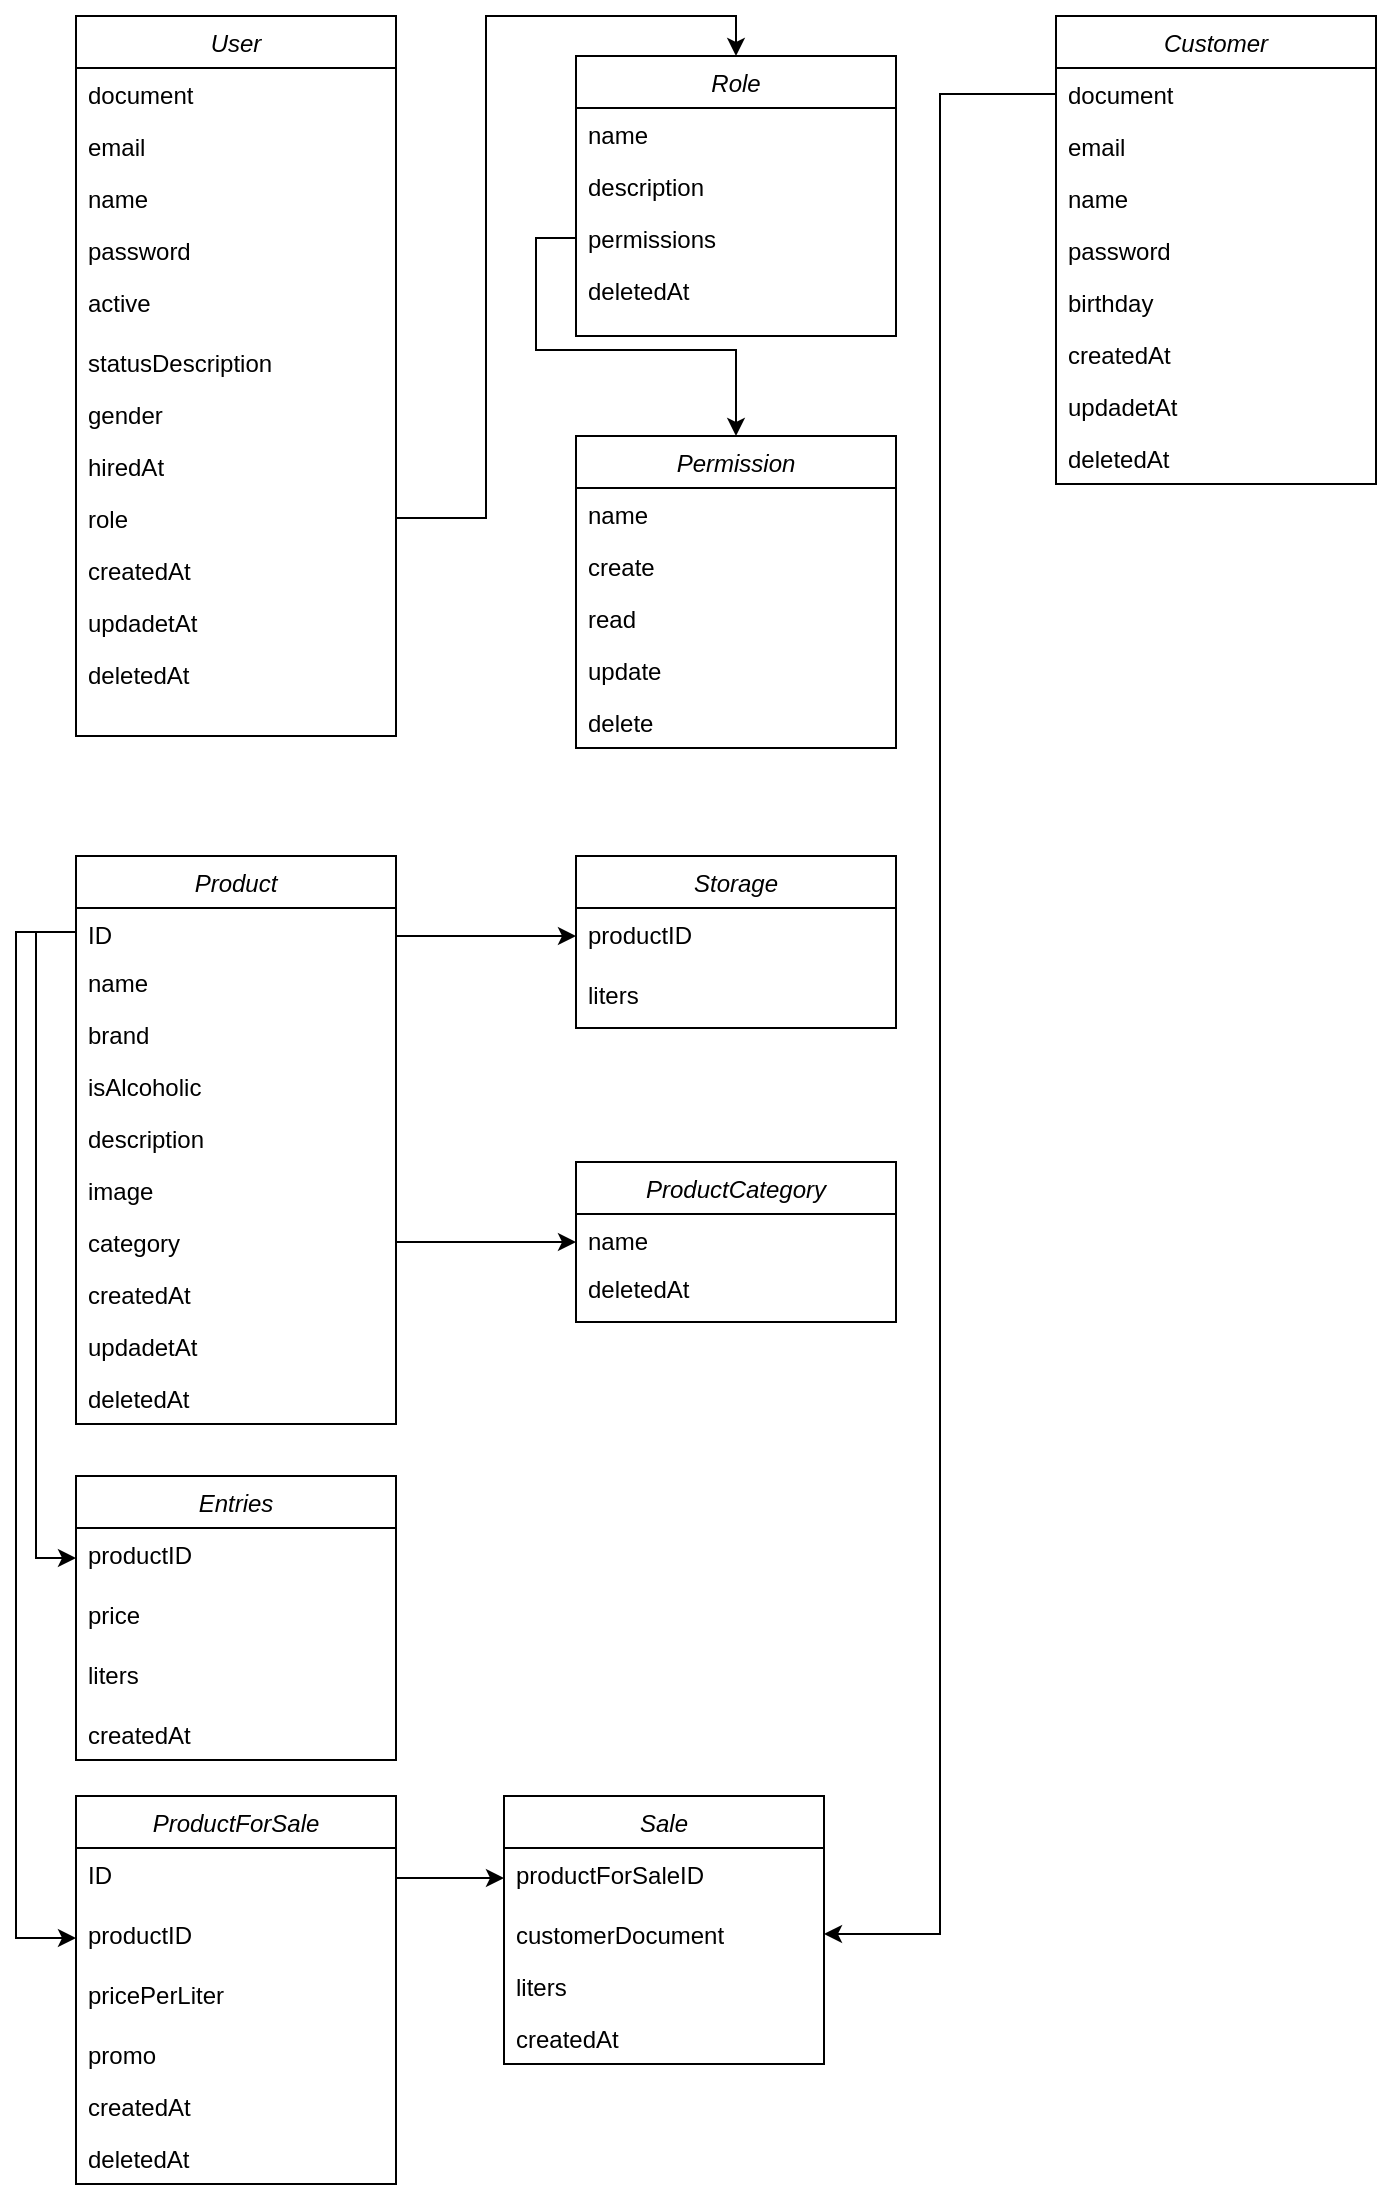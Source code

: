 <mxfile version="18.0.6" type="device"><diagram id="C5RBs43oDa-KdzZeNtuy" name="Page-1"><mxGraphModel dx="1422" dy="865" grid="1" gridSize="10" guides="1" tooltips="1" connect="1" arrows="1" fold="1" page="1" pageScale="1" pageWidth="827" pageHeight="1169" background="#ffffff" math="0" shadow="0"><root><mxCell id="WIyWlLk6GJQsqaUBKTNV-0"/><mxCell id="WIyWlLk6GJQsqaUBKTNV-1" parent="WIyWlLk6GJQsqaUBKTNV-0"/><mxCell id="zkfFHV4jXpPFQw0GAbJ--0" value="User" style="swimlane;fontStyle=2;align=center;verticalAlign=top;childLayout=stackLayout;horizontal=1;startSize=26;horizontalStack=0;resizeParent=1;resizeLast=0;collapsible=1;marginBottom=0;rounded=0;shadow=0;strokeWidth=1;" parent="WIyWlLk6GJQsqaUBKTNV-1" vertex="1"><mxGeometry x="40" y="60" width="160" height="360" as="geometry"><mxRectangle x="230" y="140" width="160" height="26" as="alternateBounds"/></mxGeometry></mxCell><mxCell id="zkfFHV4jXpPFQw0GAbJ--1" value="document" style="text;align=left;verticalAlign=top;spacingLeft=4;spacingRight=4;overflow=hidden;rotatable=0;points=[[0,0.5],[1,0.5]];portConstraint=eastwest;" parent="zkfFHV4jXpPFQw0GAbJ--0" vertex="1"><mxGeometry y="26" width="160" height="26" as="geometry"/></mxCell><mxCell id="zkfFHV4jXpPFQw0GAbJ--2" value="email" style="text;align=left;verticalAlign=top;spacingLeft=4;spacingRight=4;overflow=hidden;rotatable=0;points=[[0,0.5],[1,0.5]];portConstraint=eastwest;rounded=0;shadow=0;html=0;" parent="zkfFHV4jXpPFQw0GAbJ--0" vertex="1"><mxGeometry y="52" width="160" height="26" as="geometry"/></mxCell><mxCell id="zkfFHV4jXpPFQw0GAbJ--3" value="name" style="text;align=left;verticalAlign=top;spacingLeft=4;spacingRight=4;overflow=hidden;rotatable=0;points=[[0,0.5],[1,0.5]];portConstraint=eastwest;rounded=0;shadow=0;html=0;" parent="zkfFHV4jXpPFQw0GAbJ--0" vertex="1"><mxGeometry y="78" width="160" height="26" as="geometry"/></mxCell><mxCell id="DaxRWctdZzs1uWlVdTof-0" value="password" style="text;align=left;verticalAlign=top;spacingLeft=4;spacingRight=4;overflow=hidden;rotatable=0;points=[[0,0.5],[1,0.5]];portConstraint=eastwest;rounded=0;shadow=0;html=0;" parent="zkfFHV4jXpPFQw0GAbJ--0" vertex="1"><mxGeometry y="104" width="160" height="26" as="geometry"/></mxCell><mxCell id="DaxRWctdZzs1uWlVdTof-1" value="active" style="text;align=left;verticalAlign=top;spacingLeft=4;spacingRight=4;overflow=hidden;rotatable=0;points=[[0,0.5],[1,0.5]];portConstraint=eastwest;rounded=0;shadow=0;html=0;" parent="zkfFHV4jXpPFQw0GAbJ--0" vertex="1"><mxGeometry y="130" width="160" height="30" as="geometry"/></mxCell><mxCell id="DaxRWctdZzs1uWlVdTof-2" value="statusDescription" style="text;align=left;verticalAlign=top;spacingLeft=4;spacingRight=4;overflow=hidden;rotatable=0;points=[[0,0.5],[1,0.5]];portConstraint=eastwest;rounded=0;shadow=0;html=0;" parent="zkfFHV4jXpPFQw0GAbJ--0" vertex="1"><mxGeometry y="160" width="160" height="26" as="geometry"/></mxCell><mxCell id="DaxRWctdZzs1uWlVdTof-3" value="gender" style="text;align=left;verticalAlign=top;spacingLeft=4;spacingRight=4;overflow=hidden;rotatable=0;points=[[0,0.5],[1,0.5]];portConstraint=eastwest;rounded=0;shadow=0;html=0;" parent="zkfFHV4jXpPFQw0GAbJ--0" vertex="1"><mxGeometry y="186" width="160" height="26" as="geometry"/></mxCell><mxCell id="DaxRWctdZzs1uWlVdTof-4" value="hiredAt" style="text;align=left;verticalAlign=top;spacingLeft=4;spacingRight=4;overflow=hidden;rotatable=0;points=[[0,0.5],[1,0.5]];portConstraint=eastwest;rounded=0;shadow=0;html=0;" parent="zkfFHV4jXpPFQw0GAbJ--0" vertex="1"><mxGeometry y="212" width="160" height="26" as="geometry"/></mxCell><mxCell id="DaxRWctdZzs1uWlVdTof-5" value="role" style="text;align=left;verticalAlign=top;spacingLeft=4;spacingRight=4;overflow=hidden;rotatable=0;points=[[0,0.5],[1,0.5]];portConstraint=eastwest;rounded=0;shadow=0;html=0;" parent="zkfFHV4jXpPFQw0GAbJ--0" vertex="1"><mxGeometry y="238" width="160" height="26" as="geometry"/></mxCell><mxCell id="DaxRWctdZzs1uWlVdTof-7" value="createdAt   &#10;&#10;" style="text;align=left;verticalAlign=top;spacingLeft=4;spacingRight=4;overflow=hidden;rotatable=0;points=[[0,0.5],[1,0.5]];portConstraint=eastwest;rounded=0;shadow=0;html=0;" parent="zkfFHV4jXpPFQw0GAbJ--0" vertex="1"><mxGeometry y="264" width="160" height="26" as="geometry"/></mxCell><mxCell id="DaxRWctdZzs1uWlVdTof-6" value="updadetAt" style="text;align=left;verticalAlign=top;spacingLeft=4;spacingRight=4;overflow=hidden;rotatable=0;points=[[0,0.5],[1,0.5]];portConstraint=eastwest;rounded=0;shadow=0;html=0;" parent="zkfFHV4jXpPFQw0GAbJ--0" vertex="1"><mxGeometry y="290" width="160" height="26" as="geometry"/></mxCell><mxCell id="DaxRWctdZzs1uWlVdTof-9" value="deletedAt" style="text;align=left;verticalAlign=top;spacingLeft=4;spacingRight=4;overflow=hidden;rotatable=0;points=[[0,0.5],[1,0.5]];portConstraint=eastwest;rounded=0;shadow=0;html=0;" parent="zkfFHV4jXpPFQw0GAbJ--0" vertex="1"><mxGeometry y="316" width="160" height="26" as="geometry"/></mxCell><mxCell id="DaxRWctdZzs1uWlVdTof-10" style="edgeStyle=orthogonalEdgeStyle;rounded=0;orthogonalLoop=1;jettySize=auto;html=1;entryX=0.5;entryY=0;entryDx=0;entryDy=0;" parent="WIyWlLk6GJQsqaUBKTNV-1" source="DaxRWctdZzs1uWlVdTof-5" target="DaxRWctdZzs1uWlVdTof-11" edge="1"><mxGeometry relative="1" as="geometry"><mxPoint x="360" y="360" as="targetPoint"/></mxGeometry></mxCell><mxCell id="DaxRWctdZzs1uWlVdTof-11" value="Role" style="swimlane;fontStyle=2;align=center;verticalAlign=top;childLayout=stackLayout;horizontal=1;startSize=26;horizontalStack=0;resizeParent=1;resizeLast=0;collapsible=1;marginBottom=0;rounded=0;shadow=0;strokeWidth=1;" parent="WIyWlLk6GJQsqaUBKTNV-1" vertex="1"><mxGeometry x="290" y="80" width="160" height="140" as="geometry"><mxRectangle x="230" y="140" width="160" height="26" as="alternateBounds"/></mxGeometry></mxCell><mxCell id="DaxRWctdZzs1uWlVdTof-14" value="name" style="text;align=left;verticalAlign=top;spacingLeft=4;spacingRight=4;overflow=hidden;rotatable=0;points=[[0,0.5],[1,0.5]];portConstraint=eastwest;rounded=0;shadow=0;html=0;" parent="DaxRWctdZzs1uWlVdTof-11" vertex="1"><mxGeometry y="26" width="160" height="26" as="geometry"/></mxCell><mxCell id="DaxRWctdZzs1uWlVdTof-22" value="description" style="text;align=left;verticalAlign=top;spacingLeft=4;spacingRight=4;overflow=hidden;rotatable=0;points=[[0,0.5],[1,0.5]];portConstraint=eastwest;rounded=0;shadow=0;html=0;" parent="DaxRWctdZzs1uWlVdTof-11" vertex="1"><mxGeometry y="52" width="160" height="26" as="geometry"/></mxCell><mxCell id="DaxRWctdZzs1uWlVdTof-24" value="permissions" style="text;align=left;verticalAlign=top;spacingLeft=4;spacingRight=4;overflow=hidden;rotatable=0;points=[[0,0.5],[1,0.5]];portConstraint=eastwest;rounded=0;shadow=0;html=0;" parent="DaxRWctdZzs1uWlVdTof-11" vertex="1"><mxGeometry y="78" width="160" height="26" as="geometry"/></mxCell><mxCell id="DaxRWctdZzs1uWlVdTof-23" value="deletedAt" style="text;align=left;verticalAlign=top;spacingLeft=4;spacingRight=4;overflow=hidden;rotatable=0;points=[[0,0.5],[1,0.5]];portConstraint=eastwest;rounded=0;shadow=0;html=0;" parent="DaxRWctdZzs1uWlVdTof-11" vertex="1"><mxGeometry y="104" width="160" height="26" as="geometry"/></mxCell><mxCell id="DaxRWctdZzs1uWlVdTof-25" value="Permission" style="swimlane;fontStyle=2;align=center;verticalAlign=top;childLayout=stackLayout;horizontal=1;startSize=26;horizontalStack=0;resizeParent=1;resizeLast=0;collapsible=1;marginBottom=0;rounded=0;shadow=0;strokeWidth=1;" parent="WIyWlLk6GJQsqaUBKTNV-1" vertex="1"><mxGeometry x="290" y="270" width="160" height="156" as="geometry"><mxRectangle x="230" y="140" width="160" height="26" as="alternateBounds"/></mxGeometry></mxCell><mxCell id="DaxRWctdZzs1uWlVdTof-26" value="name" style="text;align=left;verticalAlign=top;spacingLeft=4;spacingRight=4;overflow=hidden;rotatable=0;points=[[0,0.5],[1,0.5]];portConstraint=eastwest;rounded=0;shadow=0;html=0;" parent="DaxRWctdZzs1uWlVdTof-25" vertex="1"><mxGeometry y="26" width="160" height="26" as="geometry"/></mxCell><mxCell id="DaxRWctdZzs1uWlVdTof-27" value="create" style="text;align=left;verticalAlign=top;spacingLeft=4;spacingRight=4;overflow=hidden;rotatable=0;points=[[0,0.5],[1,0.5]];portConstraint=eastwest;rounded=0;shadow=0;html=0;" parent="DaxRWctdZzs1uWlVdTof-25" vertex="1"><mxGeometry y="52" width="160" height="26" as="geometry"/></mxCell><mxCell id="DaxRWctdZzs1uWlVdTof-28" value="read" style="text;align=left;verticalAlign=top;spacingLeft=4;spacingRight=4;overflow=hidden;rotatable=0;points=[[0,0.5],[1,0.5]];portConstraint=eastwest;rounded=0;shadow=0;html=0;" parent="DaxRWctdZzs1uWlVdTof-25" vertex="1"><mxGeometry y="78" width="160" height="26" as="geometry"/></mxCell><mxCell id="DaxRWctdZzs1uWlVdTof-29" value="update" style="text;align=left;verticalAlign=top;spacingLeft=4;spacingRight=4;overflow=hidden;rotatable=0;points=[[0,0.5],[1,0.5]];portConstraint=eastwest;rounded=0;shadow=0;html=0;" parent="DaxRWctdZzs1uWlVdTof-25" vertex="1"><mxGeometry y="104" width="160" height="26" as="geometry"/></mxCell><mxCell id="DaxRWctdZzs1uWlVdTof-32" value="delete" style="text;align=left;verticalAlign=top;spacingLeft=4;spacingRight=4;overflow=hidden;rotatable=0;points=[[0,0.5],[1,0.5]];portConstraint=eastwest;rounded=0;shadow=0;html=0;" parent="DaxRWctdZzs1uWlVdTof-25" vertex="1"><mxGeometry y="130" width="160" height="26" as="geometry"/></mxCell><mxCell id="DaxRWctdZzs1uWlVdTof-30" style="edgeStyle=orthogonalEdgeStyle;rounded=0;orthogonalLoop=1;jettySize=auto;html=1;" parent="WIyWlLk6GJQsqaUBKTNV-1" source="DaxRWctdZzs1uWlVdTof-24" target="DaxRWctdZzs1uWlVdTof-25" edge="1"><mxGeometry relative="1" as="geometry"/></mxCell><mxCell id="DaxRWctdZzs1uWlVdTof-33" value="Product" style="swimlane;fontStyle=2;align=center;verticalAlign=top;childLayout=stackLayout;horizontal=1;startSize=26;horizontalStack=0;resizeParent=1;resizeLast=0;collapsible=1;marginBottom=0;rounded=0;shadow=0;strokeWidth=1;" parent="WIyWlLk6GJQsqaUBKTNV-1" vertex="1"><mxGeometry x="40" y="480" width="160" height="284" as="geometry"><mxRectangle x="230" y="140" width="160" height="26" as="alternateBounds"/></mxGeometry></mxCell><mxCell id="DaxRWctdZzs1uWlVdTof-34" value="ID" style="text;align=left;verticalAlign=top;spacingLeft=4;spacingRight=4;overflow=hidden;rotatable=0;points=[[0,0.5],[1,0.5]];portConstraint=eastwest;" parent="DaxRWctdZzs1uWlVdTof-33" vertex="1"><mxGeometry y="26" width="160" height="24" as="geometry"/></mxCell><mxCell id="DaxRWctdZzs1uWlVdTof-59" value="name" style="text;align=left;verticalAlign=top;spacingLeft=4;spacingRight=4;overflow=hidden;rotatable=0;points=[[0,0.5],[1,0.5]];portConstraint=eastwest;" parent="DaxRWctdZzs1uWlVdTof-33" vertex="1"><mxGeometry y="50" width="160" height="26" as="geometry"/></mxCell><mxCell id="DaxRWctdZzs1uWlVdTof-35" value="brand" style="text;align=left;verticalAlign=top;spacingLeft=4;spacingRight=4;overflow=hidden;rotatable=0;points=[[0,0.5],[1,0.5]];portConstraint=eastwest;rounded=0;shadow=0;html=0;" parent="DaxRWctdZzs1uWlVdTof-33" vertex="1"><mxGeometry y="76" width="160" height="26" as="geometry"/></mxCell><mxCell id="DaxRWctdZzs1uWlVdTof-39" value="isAlcoholic" style="text;align=left;verticalAlign=top;spacingLeft=4;spacingRight=4;overflow=hidden;rotatable=0;points=[[0,0.5],[1,0.5]];portConstraint=eastwest;rounded=0;shadow=0;html=0;" parent="DaxRWctdZzs1uWlVdTof-33" vertex="1"><mxGeometry y="102" width="160" height="26" as="geometry"/></mxCell><mxCell id="DaxRWctdZzs1uWlVdTof-40" value="description" style="text;align=left;verticalAlign=top;spacingLeft=4;spacingRight=4;overflow=hidden;rotatable=0;points=[[0,0.5],[1,0.5]];portConstraint=eastwest;rounded=0;shadow=0;html=0;" parent="DaxRWctdZzs1uWlVdTof-33" vertex="1"><mxGeometry y="128" width="160" height="26" as="geometry"/></mxCell><mxCell id="DaxRWctdZzs1uWlVdTof-41" value="image" style="text;align=left;verticalAlign=top;spacingLeft=4;spacingRight=4;overflow=hidden;rotatable=0;points=[[0,0.5],[1,0.5]];portConstraint=eastwest;rounded=0;shadow=0;html=0;" parent="DaxRWctdZzs1uWlVdTof-33" vertex="1"><mxGeometry y="154" width="160" height="26" as="geometry"/></mxCell><mxCell id="DaxRWctdZzs1uWlVdTof-42" value="category" style="text;align=left;verticalAlign=top;spacingLeft=4;spacingRight=4;overflow=hidden;rotatable=0;points=[[0,0.5],[1,0.5]];portConstraint=eastwest;rounded=0;shadow=0;html=0;" parent="DaxRWctdZzs1uWlVdTof-33" vertex="1"><mxGeometry y="180" width="160" height="26" as="geometry"/></mxCell><mxCell id="DaxRWctdZzs1uWlVdTof-43" value="createdAt   &#10;&#10;" style="text;align=left;verticalAlign=top;spacingLeft=4;spacingRight=4;overflow=hidden;rotatable=0;points=[[0,0.5],[1,0.5]];portConstraint=eastwest;rounded=0;shadow=0;html=0;" parent="DaxRWctdZzs1uWlVdTof-33" vertex="1"><mxGeometry y="206" width="160" height="26" as="geometry"/></mxCell><mxCell id="DaxRWctdZzs1uWlVdTof-44" value="updadetAt" style="text;align=left;verticalAlign=top;spacingLeft=4;spacingRight=4;overflow=hidden;rotatable=0;points=[[0,0.5],[1,0.5]];portConstraint=eastwest;rounded=0;shadow=0;html=0;" parent="DaxRWctdZzs1uWlVdTof-33" vertex="1"><mxGeometry y="232" width="160" height="26" as="geometry"/></mxCell><mxCell id="DaxRWctdZzs1uWlVdTof-45" value="deletedAt" style="text;align=left;verticalAlign=top;spacingLeft=4;spacingRight=4;overflow=hidden;rotatable=0;points=[[0,0.5],[1,0.5]];portConstraint=eastwest;rounded=0;shadow=0;html=0;" parent="DaxRWctdZzs1uWlVdTof-33" vertex="1"><mxGeometry y="258" width="160" height="26" as="geometry"/></mxCell><mxCell id="DaxRWctdZzs1uWlVdTof-46" value="Storage" style="swimlane;fontStyle=2;align=center;verticalAlign=top;childLayout=stackLayout;horizontal=1;startSize=26;horizontalStack=0;resizeParent=1;resizeLast=0;collapsible=1;marginBottom=0;rounded=0;shadow=0;strokeWidth=1;" parent="WIyWlLk6GJQsqaUBKTNV-1" vertex="1"><mxGeometry x="290" y="480" width="160" height="86" as="geometry"><mxRectangle x="230" y="140" width="160" height="26" as="alternateBounds"/></mxGeometry></mxCell><mxCell id="DaxRWctdZzs1uWlVdTof-60" value="productID" style="text;align=left;verticalAlign=top;spacingLeft=4;spacingRight=4;overflow=hidden;rotatable=0;points=[[0,0.5],[1,0.5]];portConstraint=eastwest;rounded=0;shadow=0;html=0;" parent="DaxRWctdZzs1uWlVdTof-46" vertex="1"><mxGeometry y="26" width="160" height="30" as="geometry"/></mxCell><mxCell id="DaxRWctdZzs1uWlVdTof-38" value="liters" style="text;align=left;verticalAlign=top;spacingLeft=4;spacingRight=4;overflow=hidden;rotatable=0;points=[[0,0.5],[1,0.5]];portConstraint=eastwest;rounded=0;shadow=0;html=0;" parent="DaxRWctdZzs1uWlVdTof-46" vertex="1"><mxGeometry y="56" width="160" height="30" as="geometry"/></mxCell><mxCell id="DaxRWctdZzs1uWlVdTof-67" style="edgeStyle=orthogonalEdgeStyle;rounded=0;orthogonalLoop=1;jettySize=auto;html=1;strokeWidth=1;" parent="WIyWlLk6GJQsqaUBKTNV-1" source="DaxRWctdZzs1uWlVdTof-34" target="DaxRWctdZzs1uWlVdTof-60" edge="1"><mxGeometry relative="1" as="geometry"><Array as="points"><mxPoint x="270" y="520"/><mxPoint x="270" y="520"/></Array></mxGeometry></mxCell><mxCell id="DaxRWctdZzs1uWlVdTof-68" value="ProductCategory" style="swimlane;fontStyle=2;align=center;verticalAlign=top;childLayout=stackLayout;horizontal=1;startSize=26;horizontalStack=0;resizeParent=1;resizeLast=0;collapsible=1;marginBottom=0;rounded=0;shadow=0;strokeWidth=1;" parent="WIyWlLk6GJQsqaUBKTNV-1" vertex="1"><mxGeometry x="290" y="633" width="160" height="80" as="geometry"><mxRectangle x="230" y="140" width="160" height="26" as="alternateBounds"/></mxGeometry></mxCell><mxCell id="DaxRWctdZzs1uWlVdTof-69" value="name" style="text;align=left;verticalAlign=top;spacingLeft=4;spacingRight=4;overflow=hidden;rotatable=0;points=[[0,0.5],[1,0.5]];portConstraint=eastwest;rounded=0;shadow=0;html=0;" parent="DaxRWctdZzs1uWlVdTof-68" vertex="1"><mxGeometry y="26" width="160" height="24" as="geometry"/></mxCell><mxCell id="DaxRWctdZzs1uWlVdTof-73" value="deletedAt" style="text;align=left;verticalAlign=top;spacingLeft=4;spacingRight=4;overflow=hidden;rotatable=0;points=[[0,0.5],[1,0.5]];portConstraint=eastwest;rounded=0;shadow=0;html=0;" parent="DaxRWctdZzs1uWlVdTof-68" vertex="1"><mxGeometry y="50" width="160" height="26" as="geometry"/></mxCell><mxCell id="DaxRWctdZzs1uWlVdTof-76" value="Entries" style="swimlane;fontStyle=2;align=center;verticalAlign=top;childLayout=stackLayout;horizontal=1;startSize=26;horizontalStack=0;resizeParent=1;resizeLast=0;collapsible=1;marginBottom=0;rounded=0;shadow=0;strokeWidth=1;" parent="WIyWlLk6GJQsqaUBKTNV-1" vertex="1"><mxGeometry x="40" y="790" width="160" height="142" as="geometry"><mxRectangle x="230" y="140" width="160" height="26" as="alternateBounds"/></mxGeometry></mxCell><mxCell id="DaxRWctdZzs1uWlVdTof-84" value="productID" style="text;align=left;verticalAlign=top;spacingLeft=4;spacingRight=4;overflow=hidden;rotatable=0;points=[[0,0.5],[1,0.5]];portConstraint=eastwest;rounded=0;shadow=0;html=0;" parent="DaxRWctdZzs1uWlVdTof-76" vertex="1"><mxGeometry y="26" width="160" height="30" as="geometry"/></mxCell><mxCell id="DaxRWctdZzs1uWlVdTof-89" value="price" style="text;align=left;verticalAlign=top;spacingLeft=4;spacingRight=4;overflow=hidden;rotatable=0;points=[[0,0.5],[1,0.5]];portConstraint=eastwest;rounded=0;shadow=0;html=0;" parent="DaxRWctdZzs1uWlVdTof-76" vertex="1"><mxGeometry y="56" width="160" height="30" as="geometry"/></mxCell><mxCell id="r2LQ-TWkukTu2JQUurq5-0" value="liters" style="text;align=left;verticalAlign=top;spacingLeft=4;spacingRight=4;overflow=hidden;rotatable=0;points=[[0,0.5],[1,0.5]];portConstraint=eastwest;rounded=0;shadow=0;html=0;" parent="DaxRWctdZzs1uWlVdTof-76" vertex="1"><mxGeometry y="86" width="160" height="30" as="geometry"/></mxCell><mxCell id="DaxRWctdZzs1uWlVdTof-90" value="createdAt   &#10;&#10;" style="text;align=left;verticalAlign=top;spacingLeft=4;spacingRight=4;overflow=hidden;rotatable=0;points=[[0,0.5],[1,0.5]];portConstraint=eastwest;rounded=0;shadow=0;html=0;" parent="DaxRWctdZzs1uWlVdTof-76" vertex="1"><mxGeometry y="116" width="160" height="26" as="geometry"/></mxCell><mxCell id="DaxRWctdZzs1uWlVdTof-83" style="edgeStyle=orthogonalEdgeStyle;rounded=0;orthogonalLoop=1;jettySize=auto;html=1;strokeWidth=1;" parent="WIyWlLk6GJQsqaUBKTNV-1" source="DaxRWctdZzs1uWlVdTof-42" target="DaxRWctdZzs1uWlVdTof-68" edge="1"><mxGeometry relative="1" as="geometry"/></mxCell><mxCell id="DaxRWctdZzs1uWlVdTof-101" style="edgeStyle=orthogonalEdgeStyle;rounded=0;orthogonalLoop=1;jettySize=auto;html=1;entryX=0;entryY=0.5;entryDx=0;entryDy=0;strokeWidth=1;" parent="WIyWlLk6GJQsqaUBKTNV-1" source="DaxRWctdZzs1uWlVdTof-34" target="DaxRWctdZzs1uWlVdTof-84" edge="1"><mxGeometry relative="1" as="geometry"/></mxCell><mxCell id="DaxRWctdZzs1uWlVdTof-103" value="ProductForSale" style="swimlane;fontStyle=2;align=center;verticalAlign=top;childLayout=stackLayout;horizontal=1;startSize=26;horizontalStack=0;resizeParent=1;resizeLast=0;collapsible=1;marginBottom=0;rounded=0;shadow=0;strokeWidth=1;" parent="WIyWlLk6GJQsqaUBKTNV-1" vertex="1"><mxGeometry x="40" y="950" width="160" height="194" as="geometry"><mxRectangle x="230" y="140" width="160" height="26" as="alternateBounds"/></mxGeometry></mxCell><mxCell id="DaxRWctdZzs1uWlVdTof-120" value="ID" style="text;align=left;verticalAlign=top;spacingLeft=4;spacingRight=4;overflow=hidden;rotatable=0;points=[[0,0.5],[1,0.5]];portConstraint=eastwest;rounded=0;shadow=0;html=0;" parent="DaxRWctdZzs1uWlVdTof-103" vertex="1"><mxGeometry y="26" width="160" height="30" as="geometry"/></mxCell><mxCell id="DaxRWctdZzs1uWlVdTof-114" value="productID" style="text;align=left;verticalAlign=top;spacingLeft=4;spacingRight=4;overflow=hidden;rotatable=0;points=[[0,0.5],[1,0.5]];portConstraint=eastwest;rounded=0;shadow=0;html=0;" parent="DaxRWctdZzs1uWlVdTof-103" vertex="1"><mxGeometry y="56" width="160" height="30" as="geometry"/></mxCell><mxCell id="DaxRWctdZzs1uWlVdTof-124" value="pricePerLiter" style="text;align=left;verticalAlign=top;spacingLeft=4;spacingRight=4;overflow=hidden;rotatable=0;points=[[0,0.5],[1,0.5]];portConstraint=eastwest;rounded=0;shadow=0;html=0;" parent="DaxRWctdZzs1uWlVdTof-103" vertex="1"><mxGeometry y="86" width="160" height="30" as="geometry"/></mxCell><mxCell id="DaxRWctdZzs1uWlVdTof-131" value="promo" style="text;align=left;verticalAlign=top;spacingLeft=4;spacingRight=4;overflow=hidden;rotatable=0;points=[[0,0.5],[1,0.5]];portConstraint=eastwest;rounded=0;shadow=0;html=0;" parent="DaxRWctdZzs1uWlVdTof-103" vertex="1"><mxGeometry y="116" width="160" height="26" as="geometry"/></mxCell><mxCell id="DaxRWctdZzs1uWlVdTof-129" value="createdAt   &#10;&#10;" style="text;align=left;verticalAlign=top;spacingLeft=4;spacingRight=4;overflow=hidden;rotatable=0;points=[[0,0.5],[1,0.5]];portConstraint=eastwest;rounded=0;shadow=0;html=0;" parent="DaxRWctdZzs1uWlVdTof-103" vertex="1"><mxGeometry y="142" width="160" height="26" as="geometry"/></mxCell><mxCell id="DaxRWctdZzs1uWlVdTof-130" value="deletedAt" style="text;align=left;verticalAlign=top;spacingLeft=4;spacingRight=4;overflow=hidden;rotatable=0;points=[[0,0.5],[1,0.5]];portConstraint=eastwest;rounded=0;shadow=0;html=0;" parent="DaxRWctdZzs1uWlVdTof-103" vertex="1"><mxGeometry y="168" width="160" height="26" as="geometry"/></mxCell><mxCell id="DaxRWctdZzs1uWlVdTof-123" style="edgeStyle=orthogonalEdgeStyle;rounded=0;orthogonalLoop=1;jettySize=auto;html=1;entryX=0;entryY=0.5;entryDx=0;entryDy=0;strokeWidth=1;" parent="WIyWlLk6GJQsqaUBKTNV-1" source="DaxRWctdZzs1uWlVdTof-34" target="DaxRWctdZzs1uWlVdTof-114" edge="1"><mxGeometry relative="1" as="geometry"><Array as="points"><mxPoint x="10" y="518"/><mxPoint x="10" y="1021"/></Array></mxGeometry></mxCell><mxCell id="DaxRWctdZzs1uWlVdTof-125" value="Sale" style="swimlane;fontStyle=2;align=center;verticalAlign=top;childLayout=stackLayout;horizontal=1;startSize=26;horizontalStack=0;resizeParent=1;resizeLast=0;collapsible=1;marginBottom=0;rounded=0;shadow=0;strokeWidth=1;" parent="WIyWlLk6GJQsqaUBKTNV-1" vertex="1"><mxGeometry x="254" y="950" width="160" height="134" as="geometry"><mxRectangle x="230" y="140" width="160" height="26" as="alternateBounds"/></mxGeometry></mxCell><mxCell id="DaxRWctdZzs1uWlVdTof-126" value="productForSaleID" style="text;align=left;verticalAlign=top;spacingLeft=4;spacingRight=4;overflow=hidden;rotatable=0;points=[[0,0.5],[1,0.5]];portConstraint=eastwest;rounded=0;shadow=0;html=0;" parent="DaxRWctdZzs1uWlVdTof-125" vertex="1"><mxGeometry y="26" width="160" height="30" as="geometry"/></mxCell><mxCell id="DaxRWctdZzs1uWlVdTof-150" value="customerDocument" style="text;align=left;verticalAlign=top;spacingLeft=4;spacingRight=4;overflow=hidden;rotatable=0;points=[[0,0.5],[1,0.5]];portConstraint=eastwest;rounded=0;shadow=0;html=0;" parent="DaxRWctdZzs1uWlVdTof-125" vertex="1"><mxGeometry y="56" width="160" height="26" as="geometry"/></mxCell><mxCell id="DaxRWctdZzs1uWlVdTof-134" value="liters" style="text;align=left;verticalAlign=top;spacingLeft=4;spacingRight=4;overflow=hidden;rotatable=0;points=[[0,0.5],[1,0.5]];portConstraint=eastwest;rounded=0;shadow=0;html=0;" parent="DaxRWctdZzs1uWlVdTof-125" vertex="1"><mxGeometry y="82" width="160" height="26" as="geometry"/></mxCell><mxCell id="DaxRWctdZzs1uWlVdTof-128" value="createdAt   &#10;&#10;" style="text;align=left;verticalAlign=top;spacingLeft=4;spacingRight=4;overflow=hidden;rotatable=0;points=[[0,0.5],[1,0.5]];portConstraint=eastwest;rounded=0;shadow=0;html=0;" parent="DaxRWctdZzs1uWlVdTof-125" vertex="1"><mxGeometry y="108" width="160" height="26" as="geometry"/></mxCell><mxCell id="DaxRWctdZzs1uWlVdTof-133" style="edgeStyle=orthogonalEdgeStyle;rounded=0;orthogonalLoop=1;jettySize=auto;html=1;strokeWidth=1;" parent="WIyWlLk6GJQsqaUBKTNV-1" source="DaxRWctdZzs1uWlVdTof-120" target="DaxRWctdZzs1uWlVdTof-126" edge="1"><mxGeometry relative="1" as="geometry"/></mxCell><mxCell id="DaxRWctdZzs1uWlVdTof-135" value="Customer" style="swimlane;fontStyle=2;align=center;verticalAlign=top;childLayout=stackLayout;horizontal=1;startSize=26;horizontalStack=0;resizeParent=1;resizeLast=0;collapsible=1;marginBottom=0;rounded=0;shadow=0;strokeWidth=1;" parent="WIyWlLk6GJQsqaUBKTNV-1" vertex="1"><mxGeometry x="530" y="60" width="160" height="234" as="geometry"><mxRectangle x="230" y="140" width="160" height="26" as="alternateBounds"/></mxGeometry></mxCell><mxCell id="DaxRWctdZzs1uWlVdTof-136" value="document" style="text;align=left;verticalAlign=top;spacingLeft=4;spacingRight=4;overflow=hidden;rotatable=0;points=[[0,0.5],[1,0.5]];portConstraint=eastwest;" parent="DaxRWctdZzs1uWlVdTof-135" vertex="1"><mxGeometry y="26" width="160" height="26" as="geometry"/></mxCell><mxCell id="DaxRWctdZzs1uWlVdTof-137" value="email" style="text;align=left;verticalAlign=top;spacingLeft=4;spacingRight=4;overflow=hidden;rotatable=0;points=[[0,0.5],[1,0.5]];portConstraint=eastwest;rounded=0;shadow=0;html=0;" parent="DaxRWctdZzs1uWlVdTof-135" vertex="1"><mxGeometry y="52" width="160" height="26" as="geometry"/></mxCell><mxCell id="DaxRWctdZzs1uWlVdTof-138" value="name" style="text;align=left;verticalAlign=top;spacingLeft=4;spacingRight=4;overflow=hidden;rotatable=0;points=[[0,0.5],[1,0.5]];portConstraint=eastwest;rounded=0;shadow=0;html=0;" parent="DaxRWctdZzs1uWlVdTof-135" vertex="1"><mxGeometry y="78" width="160" height="26" as="geometry"/></mxCell><mxCell id="DaxRWctdZzs1uWlVdTof-139" value="password" style="text;align=left;verticalAlign=top;spacingLeft=4;spacingRight=4;overflow=hidden;rotatable=0;points=[[0,0.5],[1,0.5]];portConstraint=eastwest;rounded=0;shadow=0;html=0;" parent="DaxRWctdZzs1uWlVdTof-135" vertex="1"><mxGeometry y="104" width="160" height="26" as="geometry"/></mxCell><mxCell id="DaxRWctdZzs1uWlVdTof-148" value="birthday" style="text;align=left;verticalAlign=top;spacingLeft=4;spacingRight=4;overflow=hidden;rotatable=0;points=[[0,0.5],[1,0.5]];portConstraint=eastwest;rounded=0;shadow=0;html=0;" parent="DaxRWctdZzs1uWlVdTof-135" vertex="1"><mxGeometry y="130" width="160" height="26" as="geometry"/></mxCell><mxCell id="DaxRWctdZzs1uWlVdTof-145" value="createdAt   &#10;&#10;" style="text;align=left;verticalAlign=top;spacingLeft=4;spacingRight=4;overflow=hidden;rotatable=0;points=[[0,0.5],[1,0.5]];portConstraint=eastwest;rounded=0;shadow=0;html=0;" parent="DaxRWctdZzs1uWlVdTof-135" vertex="1"><mxGeometry y="156" width="160" height="26" as="geometry"/></mxCell><mxCell id="DaxRWctdZzs1uWlVdTof-146" value="updadetAt" style="text;align=left;verticalAlign=top;spacingLeft=4;spacingRight=4;overflow=hidden;rotatable=0;points=[[0,0.5],[1,0.5]];portConstraint=eastwest;rounded=0;shadow=0;html=0;" parent="DaxRWctdZzs1uWlVdTof-135" vertex="1"><mxGeometry y="182" width="160" height="26" as="geometry"/></mxCell><mxCell id="DaxRWctdZzs1uWlVdTof-147" value="deletedAt" style="text;align=left;verticalAlign=top;spacingLeft=4;spacingRight=4;overflow=hidden;rotatable=0;points=[[0,0.5],[1,0.5]];portConstraint=eastwest;rounded=0;shadow=0;html=0;" parent="DaxRWctdZzs1uWlVdTof-135" vertex="1"><mxGeometry y="208" width="160" height="26" as="geometry"/></mxCell><mxCell id="DaxRWctdZzs1uWlVdTof-149" style="edgeStyle=orthogonalEdgeStyle;rounded=0;orthogonalLoop=1;jettySize=auto;html=1;strokeWidth=1;entryX=1;entryY=0.5;entryDx=0;entryDy=0;" parent="WIyWlLk6GJQsqaUBKTNV-1" source="DaxRWctdZzs1uWlVdTof-136" target="DaxRWctdZzs1uWlVdTof-150" edge="1"><mxGeometry relative="1" as="geometry"><mxPoint x="510" y="1090" as="targetPoint"/></mxGeometry></mxCell></root></mxGraphModel></diagram></mxfile>